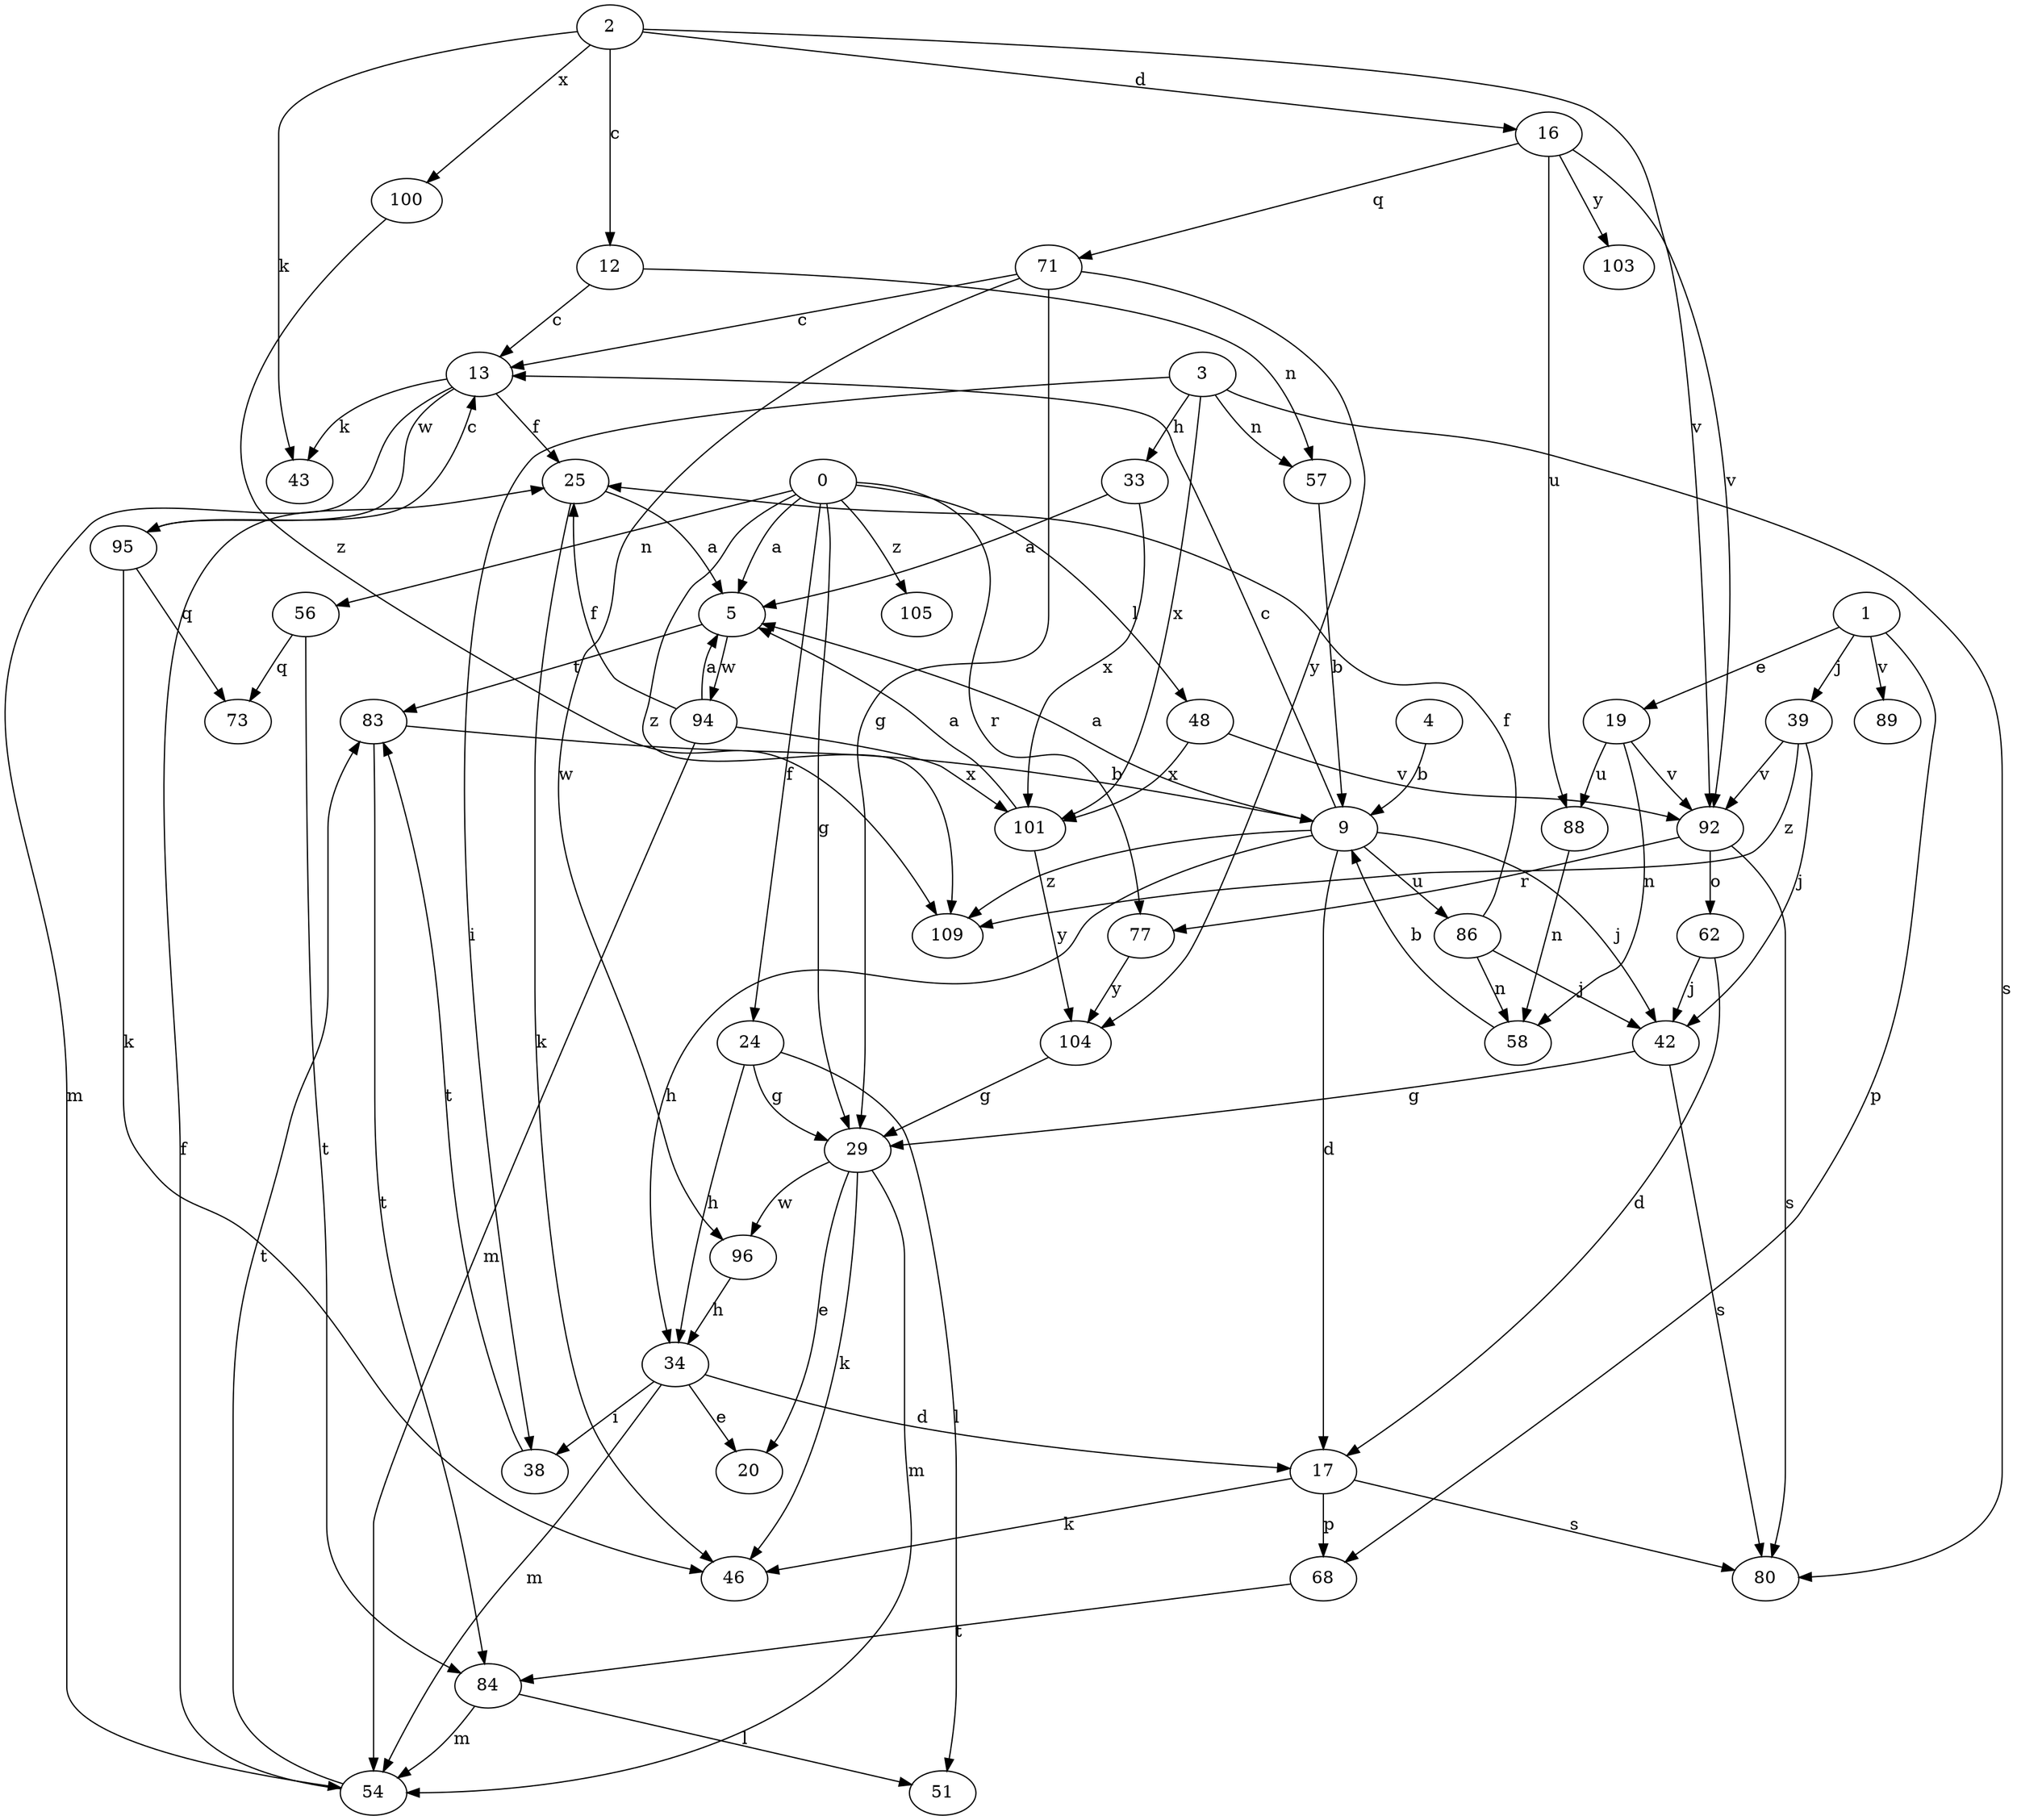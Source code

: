 strict digraph  {
2;
3;
4;
5;
9;
12;
13;
16;
17;
19;
20;
24;
25;
29;
33;
34;
38;
39;
42;
43;
46;
48;
51;
54;
56;
57;
0;
58;
62;
68;
71;
73;
77;
80;
83;
84;
86;
1;
88;
89;
92;
94;
95;
96;
100;
101;
103;
104;
105;
109;
2 -> 12  [label=c];
2 -> 16  [label=d];
2 -> 43  [label=k];
2 -> 92  [label=v];
2 -> 100  [label=x];
3 -> 33  [label=h];
3 -> 38  [label=i];
3 -> 57  [label=n];
3 -> 80  [label=s];
3 -> 101  [label=x];
4 -> 9  [label=b];
5 -> 83  [label=t];
5 -> 94  [label=w];
9 -> 5  [label=a];
9 -> 13  [label=c];
9 -> 17  [label=d];
9 -> 34  [label=h];
9 -> 42  [label=j];
9 -> 86  [label=u];
9 -> 109  [label=z];
12 -> 13  [label=c];
12 -> 57  [label=n];
13 -> 25  [label=f];
13 -> 43  [label=k];
13 -> 54  [label=m];
13 -> 95  [label=w];
16 -> 71  [label=q];
16 -> 88  [label=u];
16 -> 92  [label=v];
16 -> 103  [label=y];
17 -> 46  [label=k];
17 -> 68  [label=p];
17 -> 80  [label=s];
19 -> 58  [label=n];
19 -> 88  [label=u];
19 -> 92  [label=v];
24 -> 29  [label=g];
24 -> 34  [label=h];
24 -> 51  [label=l];
25 -> 5  [label=a];
25 -> 46  [label=k];
29 -> 20  [label=e];
29 -> 46  [label=k];
29 -> 54  [label=m];
29 -> 96  [label=w];
33 -> 5  [label=a];
33 -> 101  [label=x];
34 -> 17  [label=d];
34 -> 20  [label=e];
34 -> 38  [label=i];
34 -> 54  [label=m];
38 -> 83  [label=t];
39 -> 42  [label=j];
39 -> 92  [label=v];
39 -> 109  [label=z];
42 -> 29  [label=g];
42 -> 80  [label=s];
48 -> 92  [label=v];
48 -> 101  [label=x];
54 -> 25  [label=f];
54 -> 83  [label=t];
56 -> 73  [label=q];
56 -> 84  [label=t];
57 -> 9  [label=b];
0 -> 5  [label=a];
0 -> 24  [label=f];
0 -> 29  [label=g];
0 -> 48  [label=l];
0 -> 56  [label=n];
0 -> 77  [label=r];
0 -> 105  [label=z];
0 -> 109  [label=z];
58 -> 9  [label=b];
62 -> 17  [label=d];
62 -> 42  [label=j];
68 -> 84  [label=t];
71 -> 13  [label=c];
71 -> 29  [label=g];
71 -> 96  [label=w];
71 -> 104  [label=y];
77 -> 104  [label=y];
83 -> 9  [label=b];
83 -> 84  [label=t];
84 -> 51  [label=l];
84 -> 54  [label=m];
86 -> 25  [label=f];
86 -> 42  [label=j];
86 -> 58  [label=n];
1 -> 19  [label=e];
1 -> 39  [label=j];
1 -> 68  [label=p];
1 -> 89  [label=v];
88 -> 58  [label=n];
92 -> 62  [label=o];
92 -> 77  [label=r];
92 -> 80  [label=s];
94 -> 5  [label=a];
94 -> 25  [label=f];
94 -> 54  [label=m];
94 -> 101  [label=x];
95 -> 13  [label=c];
95 -> 46  [label=k];
95 -> 73  [label=q];
96 -> 34  [label=h];
100 -> 109  [label=z];
101 -> 5  [label=a];
101 -> 104  [label=y];
104 -> 29  [label=g];
}
